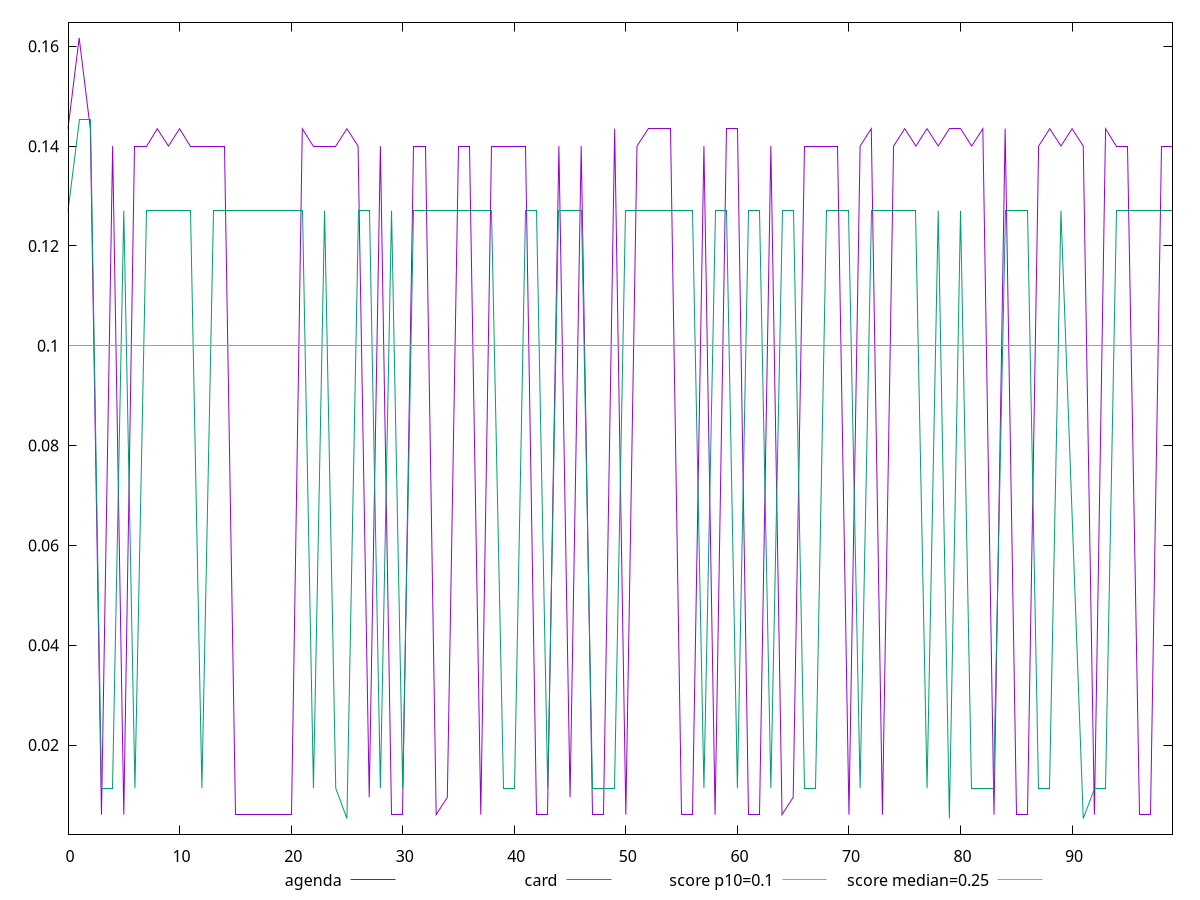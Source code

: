 reset

$agenda <<EOF
0 0.1434961832894219
1 0.1616846598519219
2 0.1434961832894219
3 0.006063152419196235
4 0.1400182305441962
5 0.006063152419196235
6 0.1400182305441962
7 0.1400182305441962
8 0.1434961832894219
9 0.1400182305441962
10 0.1434961832894219
11 0.1400182305441962
12 0.1400182305441962
13 0.1400182305441962
14 0.1400182305441962
15 0.006063152419196235
16 0.006063152419196235
17 0.006063152419196235
18 0.006063152419196235
19 0.006063152419196235
20 0.006063152419196235
21 0.1434961832894219
22 0.1400182305441962
23 0.1400182305441962
24 0.1400182305441962
25 0.1434961832894219
26 0.1400182305441962
27 0.009541105164421929
28 0.1400182305441962
29 0.006063152419196235
30 0.006063152419196235
31 0.1400182305441962
32 0.1400182305441962
33 0.006063152419196235
34 0.009541105164421929
35 0.1400182305441962
36 0.1400182305441962
37 0.006063152419196235
38 0.1400182305441962
39 0.1400182305441962
40 0.1400182305441962
41 0.1400182305441962
42 0.006063152419196235
43 0.006063152419196235
44 0.1400182305441962
45 0.009541105164421929
46 0.1400182305441962
47 0.006063152419196235
48 0.006063152419196235
49 0.1434961832894219
50 0.006063152419196235
51 0.1400182305441962
52 0.1434961832894219
53 0.1434961832894219
54 0.1434961832894219
55 0.006063152419196235
56 0.006063152419196235
57 0.1400182305441962
58 0.006063152419196235
59 0.1434961832894219
60 0.1434961832894219
61 0.006063152419196235
62 0.006063152419196235
63 0.1400182305441962
64 0.006063152419196235
65 0.009541105164421929
66 0.1400182305441962
67 0.1400182305441962
68 0.1400182305441962
69 0.1400182305441962
70 0.006063152419196235
71 0.1400182305441962
72 0.1434961832894219
73 0.006063152419196235
74 0.1400182305441962
75 0.1434961832894219
76 0.1400182305441962
77 0.1434961832894219
78 0.1400182305441962
79 0.1434961832894219
80 0.1434961832894219
81 0.1400182305441962
82 0.1434961832894219
83 0.006063152419196235
84 0.1434961832894219
85 0.006063152419196235
86 0.006063152419196235
87 0.1400182305441962
88 0.1434961832894219
89 0.1400182305441962
90 0.1434961832894219
91 0.1400182305441962
92 0.006063152419196235
93 0.1434961832894219
94 0.1400182305441962
95 0.1400182305441962
96 0.006063152419196235
97 0.006063152419196235
98 0.1400182305441962
99 0.1400182305441962
EOF

$card <<EOF
0 0.12706176386939155
1 0.14525024043189155
2 0.14525024043189155
3 0.011352840529547797
4 0.011352840529547797
5 0.12706176386939155
6 0.011352840529547797
7 0.12706176386939155
8 0.12706176386939155
9 0.12706176386939155
10 0.12706176386939155
11 0.12706176386939155
12 0.011352840529547797
13 0.12706176386939155
14 0.12706176386939155
15 0.12706176386939155
16 0.12706176386939155
17 0.12706176386939155
18 0.12706176386939155
19 0.12706176386939155
20 0.12706176386939155
21 0.12706176386939155
22 0.011352840529547797
23 0.12706176386939155
24 0.011352840529547797
25 0.005289688110351562
26 0.12706176386939155
27 0.12706176386939155
28 0.011352840529547797
29 0.12706176386939155
30 0.011352840529547797
31 0.12706176386939155
32 0.12706176386939155
33 0.12706176386939155
34 0.12706176386939155
35 0.12706176386939155
36 0.12706176386939155
37 0.12706176386939155
38 0.12706176386939155
39 0.011352840529547797
40 0.011352840529547797
41 0.12706176386939155
42 0.12706176386939155
43 0.011352840529547797
44 0.12706176386939155
45 0.12706176386939155
46 0.12706176386939155
47 0.011352840529547797
48 0.011352840529547797
49 0.011352840529547797
50 0.12706176386939155
51 0.12706176386939155
52 0.12706176386939155
53 0.12706176386939155
54 0.12706176386939155
55 0.12706176386939155
56 0.12706176386939155
57 0.011352840529547797
58 0.12706176386939155
59 0.12706176386939155
60 0.011352840529547797
61 0.12706176386939155
62 0.12706176386939155
63 0.011352840529547797
64 0.12706176386939155
65 0.12706176386939155
66 0.011352840529547797
67 0.011352840529547797
68 0.12706176386939155
69 0.12706176386939155
70 0.12706176386939155
71 0.011352840529547797
72 0.12706176386939155
73 0.12706176386939155
74 0.12706176386939155
75 0.12706176386939155
76 0.12706176386939155
77 0.011352840529547797
78 0.12706176386939155
79 0.005289688110351562
80 0.12706176386939155
81 0.011352840529547797
82 0.011352840529547797
83 0.011352840529547797
84 0.12706176386939155
85 0.12706176386939155
86 0.12706176386939155
87 0.011352840529547797
88 0.011352840529547797
89 0.12706176386939155
91 0.005289688110351562
92 0.011352840529547797
93 0.011352840529547797
94 0.12706176386939155
95 0.12706176386939155
96 0.12706176386939155
97 0.12706176386939155
98 0.12706176386939155
99 0.12706176386939155
EOF

set key outside below
set xrange [0:99]
set yrange [0.002161788675520155:0.1648125592867533]
set trange [0.002161788675520155:0.1648125592867533]
set terminal svg size 640, 520 enhanced background rgb 'white'
set output "report/report_00029_2021-02-24T13-36-40.390Z/cumulative-layout-shift/comparison/line/1_vs_2.svg"

plot $agenda title "agenda" with line, \
     $card title "card" with line, \
     0.1 title "score p10=0.1", \
     0.25 title "score median=0.25"

reset

